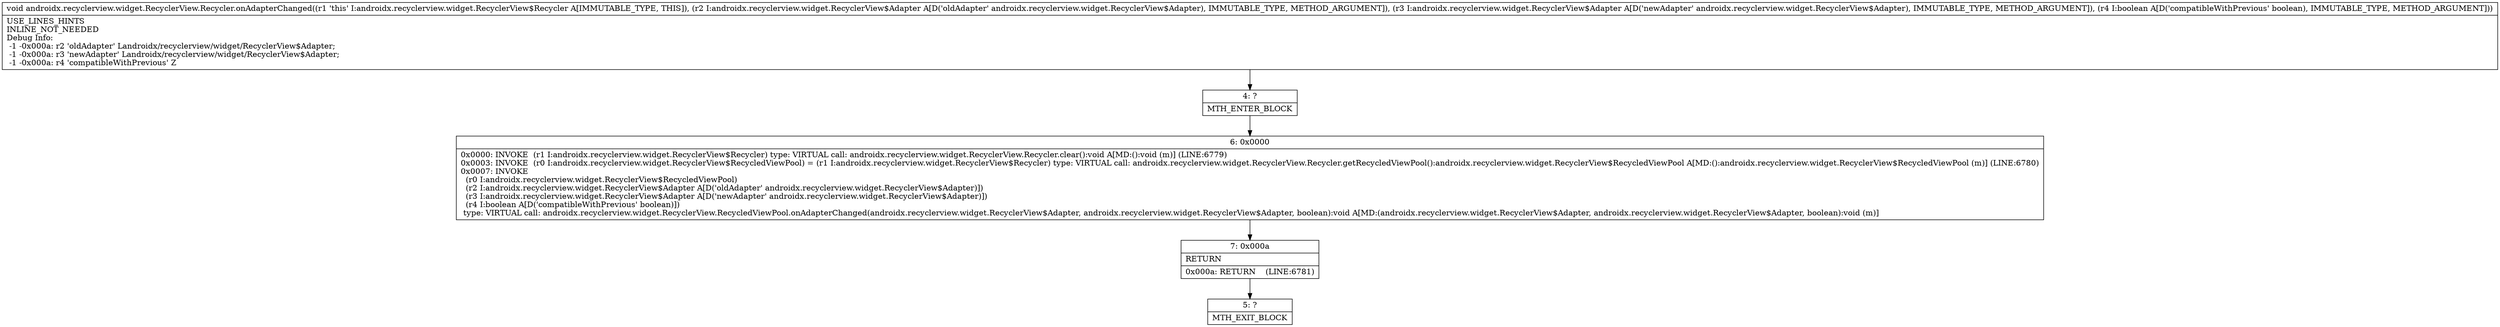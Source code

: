 digraph "CFG forandroidx.recyclerview.widget.RecyclerView.Recycler.onAdapterChanged(Landroidx\/recyclerview\/widget\/RecyclerView$Adapter;Landroidx\/recyclerview\/widget\/RecyclerView$Adapter;Z)V" {
Node_4 [shape=record,label="{4\:\ ?|MTH_ENTER_BLOCK\l}"];
Node_6 [shape=record,label="{6\:\ 0x0000|0x0000: INVOKE  (r1 I:androidx.recyclerview.widget.RecyclerView$Recycler) type: VIRTUAL call: androidx.recyclerview.widget.RecyclerView.Recycler.clear():void A[MD:():void (m)] (LINE:6779)\l0x0003: INVOKE  (r0 I:androidx.recyclerview.widget.RecyclerView$RecycledViewPool) = (r1 I:androidx.recyclerview.widget.RecyclerView$Recycler) type: VIRTUAL call: androidx.recyclerview.widget.RecyclerView.Recycler.getRecycledViewPool():androidx.recyclerview.widget.RecyclerView$RecycledViewPool A[MD:():androidx.recyclerview.widget.RecyclerView$RecycledViewPool (m)] (LINE:6780)\l0x0007: INVOKE  \l  (r0 I:androidx.recyclerview.widget.RecyclerView$RecycledViewPool)\l  (r2 I:androidx.recyclerview.widget.RecyclerView$Adapter A[D('oldAdapter' androidx.recyclerview.widget.RecyclerView$Adapter)])\l  (r3 I:androidx.recyclerview.widget.RecyclerView$Adapter A[D('newAdapter' androidx.recyclerview.widget.RecyclerView$Adapter)])\l  (r4 I:boolean A[D('compatibleWithPrevious' boolean)])\l type: VIRTUAL call: androidx.recyclerview.widget.RecyclerView.RecycledViewPool.onAdapterChanged(androidx.recyclerview.widget.RecyclerView$Adapter, androidx.recyclerview.widget.RecyclerView$Adapter, boolean):void A[MD:(androidx.recyclerview.widget.RecyclerView$Adapter, androidx.recyclerview.widget.RecyclerView$Adapter, boolean):void (m)]\l}"];
Node_7 [shape=record,label="{7\:\ 0x000a|RETURN\l|0x000a: RETURN    (LINE:6781)\l}"];
Node_5 [shape=record,label="{5\:\ ?|MTH_EXIT_BLOCK\l}"];
MethodNode[shape=record,label="{void androidx.recyclerview.widget.RecyclerView.Recycler.onAdapterChanged((r1 'this' I:androidx.recyclerview.widget.RecyclerView$Recycler A[IMMUTABLE_TYPE, THIS]), (r2 I:androidx.recyclerview.widget.RecyclerView$Adapter A[D('oldAdapter' androidx.recyclerview.widget.RecyclerView$Adapter), IMMUTABLE_TYPE, METHOD_ARGUMENT]), (r3 I:androidx.recyclerview.widget.RecyclerView$Adapter A[D('newAdapter' androidx.recyclerview.widget.RecyclerView$Adapter), IMMUTABLE_TYPE, METHOD_ARGUMENT]), (r4 I:boolean A[D('compatibleWithPrevious' boolean), IMMUTABLE_TYPE, METHOD_ARGUMENT]))  | USE_LINES_HINTS\lINLINE_NOT_NEEDED\lDebug Info:\l  \-1 \-0x000a: r2 'oldAdapter' Landroidx\/recyclerview\/widget\/RecyclerView$Adapter;\l  \-1 \-0x000a: r3 'newAdapter' Landroidx\/recyclerview\/widget\/RecyclerView$Adapter;\l  \-1 \-0x000a: r4 'compatibleWithPrevious' Z\l}"];
MethodNode -> Node_4;Node_4 -> Node_6;
Node_6 -> Node_7;
Node_7 -> Node_5;
}


